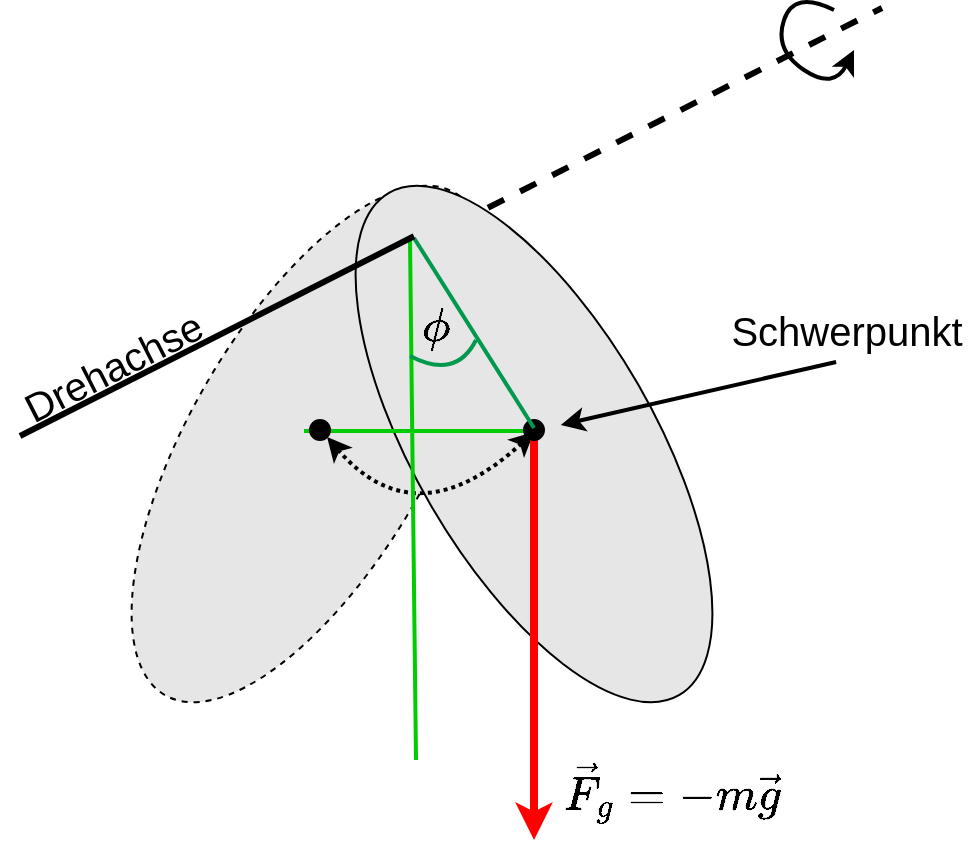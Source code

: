 <mxfile version="17.2.4" type="device"><diagram id="P_M3w95A02z8bmjDmeWF" name="Seite-1"><mxGraphModel dx="568" dy="776" grid="1" gridSize="10" guides="1" tooltips="1" connect="1" arrows="1" fold="1" page="1" pageScale="1" pageWidth="827" pageHeight="1169" math="1" shadow="0"><root><mxCell id="0"/><mxCell id="1" parent="0"/><mxCell id="H3ZEPLsMsCaezv61HnWD-1" value="" style="ellipse;whiteSpace=wrap;html=1;fillColor=#E6E6E6;dashed=1;rotation=30;" vertex="1" parent="1"><mxGeometry x="127" y="227" width="120" height="290" as="geometry"/></mxCell><mxCell id="H3ZEPLsMsCaezv61HnWD-2" value="" style="ellipse;whiteSpace=wrap;html=1;fillColor=#E6E6E6;rotation=-30;" vertex="1" parent="1"><mxGeometry x="239" y="227" width="120" height="290" as="geometry"/></mxCell><mxCell id="H3ZEPLsMsCaezv61HnWD-4" value="" style="endArrow=none;html=1;rounded=0;strokeWidth=3;dashed=1;" edge="1" parent="1"><mxGeometry width="50" height="50" relative="1" as="geometry"><mxPoint x="276" y="253.88" as="sourcePoint"/><mxPoint x="472.996" y="154.001" as="targetPoint"/></mxGeometry></mxCell><mxCell id="H3ZEPLsMsCaezv61HnWD-5" value="Drehachse" style="text;html=1;resizable=0;autosize=1;align=center;verticalAlign=middle;points=[];fillColor=none;strokeColor=none;rounded=0;rotation=333;fontSize=20;" vertex="1" parent="1"><mxGeometry x="33" y="318" width="110" height="30" as="geometry"/></mxCell><mxCell id="H3ZEPLsMsCaezv61HnWD-7" value="Schwerpunkt" style="text;html=1;resizable=0;autosize=1;align=center;verticalAlign=middle;points=[];fillColor=none;strokeColor=none;rounded=0;rotation=0;fontSize=20;" vertex="1" parent="1"><mxGeometry x="390" y="300" width="130" height="30" as="geometry"/></mxCell><mxCell id="H3ZEPLsMsCaezv61HnWD-8" value="" style="endArrow=classic;html=1;rounded=0;fontSize=20;strokeWidth=2;exitX=0.462;exitY=1.033;exitDx=0;exitDy=0;exitPerimeter=0;" edge="1" parent="1" source="H3ZEPLsMsCaezv61HnWD-7"><mxGeometry width="50" height="50" relative="1" as="geometry"><mxPoint x="413.94" y="338" as="sourcePoint"/><mxPoint x="312.379" y="362.468" as="targetPoint"/></mxGeometry></mxCell><mxCell id="H3ZEPLsMsCaezv61HnWD-10" value="" style="endArrow=classic;startArrow=classic;html=1;fontSize=20;strokeWidth=2;exitX=1;exitY=1;exitDx=0;exitDy=0;curved=1;dashed=1;dashPattern=1 1;" edge="1" parent="1" source="H3ZEPLsMsCaezv61HnWD-9"><mxGeometry width="50" height="50" relative="1" as="geometry"><mxPoint x="203" y="366" as="sourcePoint"/><mxPoint x="299" y="366" as="targetPoint"/><Array as="points"><mxPoint x="240" y="420"/></Array></mxGeometry></mxCell><mxCell id="H3ZEPLsMsCaezv61HnWD-11" value="" style="endArrow=none;html=1;fontSize=20;strokeWidth=2;strokeColor=#00CC00;rounded=0;" edge="1" parent="1"><mxGeometry width="50" height="50" relative="1" as="geometry"><mxPoint x="240" y="530" as="sourcePoint"/><mxPoint x="237" y="270" as="targetPoint"/></mxGeometry></mxCell><mxCell id="H3ZEPLsMsCaezv61HnWD-12" value="" style="endArrow=none;html=1;rounded=0;fontSize=20;strokeColor=#00CC00;strokeWidth=2;" edge="1" parent="1"><mxGeometry width="50" height="50" relative="1" as="geometry"><mxPoint x="184" y="365.5" as="sourcePoint"/><mxPoint x="294" y="365.5" as="targetPoint"/></mxGeometry></mxCell><mxCell id="H3ZEPLsMsCaezv61HnWD-13" value="" style="endArrow=classic;html=1;rounded=0;fontSize=20;strokeColor=#FF0000;strokeWidth=4;" edge="1" parent="1"><mxGeometry width="50" height="50" relative="1" as="geometry"><mxPoint x="299" y="370" as="sourcePoint"/><mxPoint x="299" y="570" as="targetPoint"/></mxGeometry></mxCell><mxCell id="H3ZEPLsMsCaezv61HnWD-6" value="" style="ellipse;whiteSpace=wrap;html=1;aspect=fixed;fontSize=20;fillColor=#000000;" vertex="1" parent="1"><mxGeometry x="294" y="360" width="10" height="10" as="geometry"/></mxCell><mxCell id="H3ZEPLsMsCaezv61HnWD-9" value="" style="ellipse;whiteSpace=wrap;html=1;aspect=fixed;fontSize=20;fillColor=#000000;" vertex="1" parent="1"><mxGeometry x="187" y="360" width="10" height="10" as="geometry"/></mxCell><mxCell id="H3ZEPLsMsCaezv61HnWD-14" value="$$\vec{F}_g = -m \vec{g}$$" style="text;html=1;resizable=0;autosize=1;align=center;verticalAlign=middle;points=[];fillColor=none;strokeColor=none;rounded=0;rotation=0;fontSize=20;" vertex="1" parent="1"><mxGeometry x="238" y="530" width="260" height="30" as="geometry"/></mxCell><mxCell id="H3ZEPLsMsCaezv61HnWD-15" value="" style="endArrow=none;html=1;fontSize=20;strokeWidth=2;strokeColor=#00994D;rounded=0;exitX=0;exitY=0.5;exitDx=0;exitDy=0;" edge="1" parent="1"><mxGeometry width="50" height="50" relative="1" as="geometry"><mxPoint x="299" y="364" as="sourcePoint"/><mxPoint x="239" y="269" as="targetPoint"/></mxGeometry></mxCell><mxCell id="H3ZEPLsMsCaezv61HnWD-16" value="" style="endArrow=none;html=1;fontSize=20;strokeColor=#00994D;strokeWidth=2;curved=1;" edge="1" parent="1"><mxGeometry width="50" height="50" relative="1" as="geometry"><mxPoint x="237" y="328" as="sourcePoint"/><mxPoint x="270" y="320" as="targetPoint"/><Array as="points"><mxPoint x="260" y="340"/></Array></mxGeometry></mxCell><mxCell id="H3ZEPLsMsCaezv61HnWD-3" value="" style="endArrow=none;html=1;rounded=0;strokeWidth=3;" edge="1" parent="1"><mxGeometry width="50" height="50" relative="1" as="geometry"><mxPoint x="42" y="368" as="sourcePoint"/><mxPoint x="238.996" y="268.121" as="targetPoint"/></mxGeometry></mxCell><mxCell id="H3ZEPLsMsCaezv61HnWD-17" value="$$\phi$$" style="text;html=1;resizable=0;autosize=1;align=center;verticalAlign=middle;points=[];fillColor=none;strokeColor=none;rounded=0;rotation=0;fontSize=20;" vertex="1" parent="1"><mxGeometry x="205" y="298" width="90" height="30" as="geometry"/></mxCell><mxCell id="H3ZEPLsMsCaezv61HnWD-18" value="" style="endArrow=classic;html=1;fontSize=20;strokeColor=#000000;strokeWidth=2;curved=1;" edge="1" parent="1"><mxGeometry width="50" height="50" relative="1" as="geometry"><mxPoint x="449" y="155" as="sourcePoint"/><mxPoint x="459" y="175" as="targetPoint"/><Array as="points"><mxPoint x="429" y="145"/><mxPoint x="419" y="175"/><mxPoint x="449" y="195"/></Array></mxGeometry></mxCell></root></mxGraphModel></diagram></mxfile>